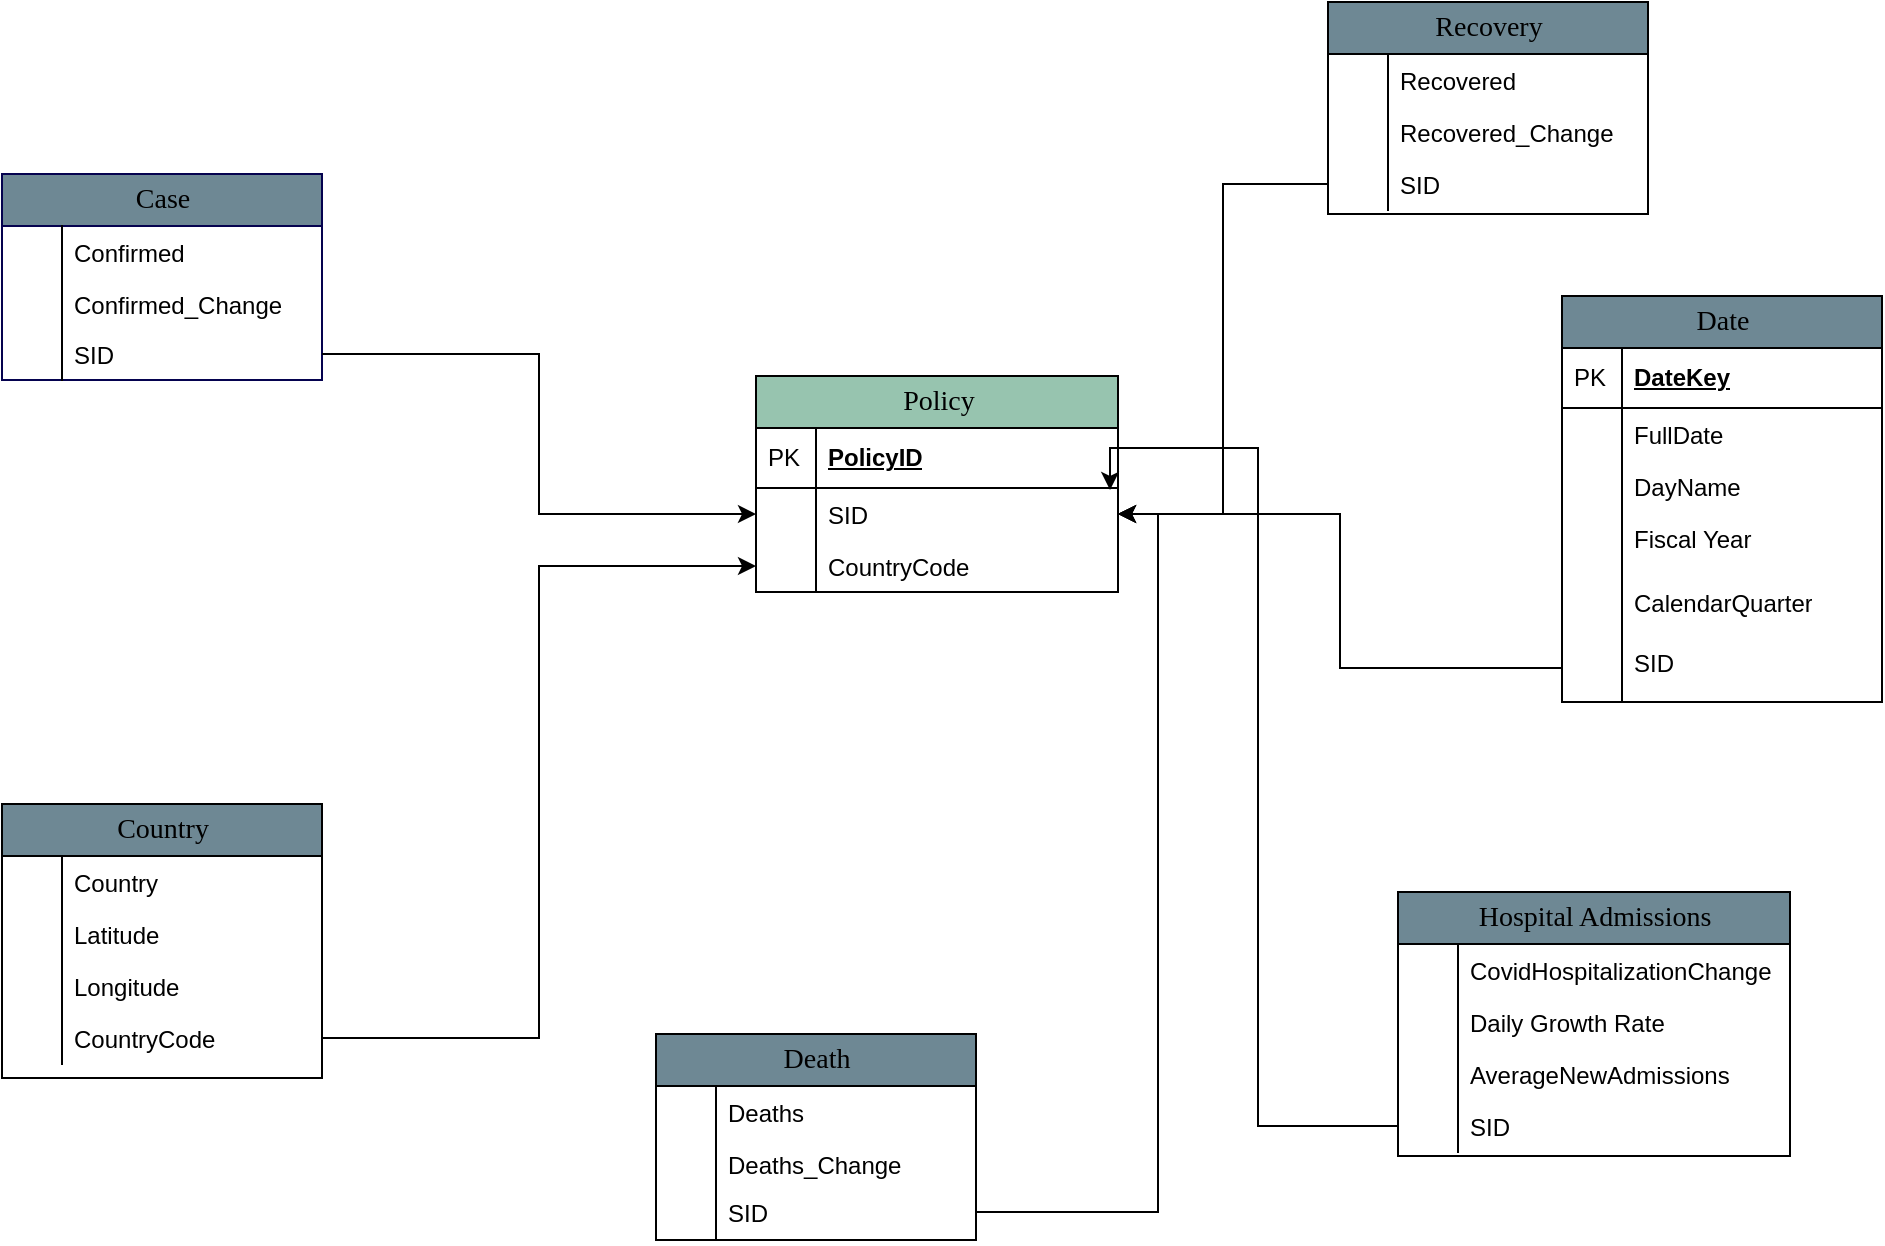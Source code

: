 <mxfile version="24.3.1" type="google">
  <diagram name="Page-1" id="e56a1550-8fbb-45ad-956c-1786394a9013">
    <mxGraphModel grid="0" page="1" gridSize="10" guides="1" tooltips="1" connect="1" arrows="1" fold="1" pageScale="1" pageWidth="1100" pageHeight="850" background="#FFFFFF" math="0" shadow="0">
      <root>
        <mxCell id="0" />
        <mxCell id="1" parent="0" />
        <mxCell id="2e49270ec7c68f3f-8" value="Death" style="swimlane;html=1;fontStyle=0;childLayout=stackLayout;horizontal=1;startSize=26;fillColor=#6E8894;horizontalStack=0;resizeParent=1;resizeLast=0;collapsible=1;marginBottom=0;swimlaneFillColor=#ffffff;align=center;rounded=0;shadow=0;comic=0;labelBackgroundColor=none;strokeWidth=1;fontFamily=Verdana;fontSize=14;swimlaneLine=1;" vertex="1" parent="1">
          <mxGeometry x="367" y="560" width="160" height="103" as="geometry" />
        </mxCell>
        <mxCell id="2e49270ec7c68f3f-11" value="Deaths" style="shape=partialRectangle;top=0;left=0;right=0;bottom=0;html=1;align=left;verticalAlign=top;fillColor=none;spacingLeft=34;spacingRight=4;whiteSpace=wrap;overflow=hidden;rotatable=0;points=[[0,0.5],[1,0.5]];portConstraint=eastwest;dropTarget=0;" vertex="1" parent="2e49270ec7c68f3f-8">
          <mxGeometry y="26" width="160" height="26" as="geometry" />
        </mxCell>
        <mxCell id="2e49270ec7c68f3f-12" value="" style="shape=partialRectangle;top=0;left=0;bottom=0;html=1;fillColor=none;align=left;verticalAlign=top;spacingLeft=4;spacingRight=4;whiteSpace=wrap;overflow=hidden;rotatable=0;points=[];portConstraint=eastwest;part=1;" vertex="1" connectable="0" parent="2e49270ec7c68f3f-11">
          <mxGeometry width="30" height="26" as="geometry" />
        </mxCell>
        <mxCell id="2e49270ec7c68f3f-13" value="Deaths_Change" style="shape=partialRectangle;top=0;left=0;right=0;bottom=0;html=1;align=left;verticalAlign=top;fillColor=none;spacingLeft=34;spacingRight=4;whiteSpace=wrap;overflow=hidden;rotatable=0;points=[[0,0.5],[1,0.5]];portConstraint=eastwest;dropTarget=0;" vertex="1" parent="2e49270ec7c68f3f-8">
          <mxGeometry y="52" width="160" height="26" as="geometry" />
        </mxCell>
        <mxCell id="2e49270ec7c68f3f-14" value="" style="shape=partialRectangle;top=0;left=0;bottom=0;html=1;fillColor=none;align=left;verticalAlign=top;spacingLeft=4;spacingRight=4;whiteSpace=wrap;overflow=hidden;rotatable=0;points=[];portConstraint=eastwest;part=1;" vertex="1" connectable="0" parent="2e49270ec7c68f3f-13">
          <mxGeometry width="30" height="26" as="geometry" />
        </mxCell>
        <mxCell id="2e49270ec7c68f3f-17" value="" style="shape=partialRectangle;top=0;left=0;right=0;bottom=0;html=1;align=left;verticalAlign=top;fillColor=none;spacingLeft=34;spacingRight=4;whiteSpace=wrap;overflow=hidden;rotatable=0;points=[[0,0.5],[1,0.5]];portConstraint=eastwest;dropTarget=0;" vertex="1" parent="2e49270ec7c68f3f-8">
          <mxGeometry y="78" width="160" height="10" as="geometry" />
        </mxCell>
        <mxCell id="2e49270ec7c68f3f-18" value="" style="shape=partialRectangle;top=0;left=0;bottom=0;html=1;fillColor=none;align=left;verticalAlign=top;spacingLeft=4;spacingRight=4;whiteSpace=wrap;overflow=hidden;rotatable=0;points=[];portConstraint=eastwest;part=1;" vertex="1" connectable="0" parent="2e49270ec7c68f3f-17">
          <mxGeometry width="30" height="10" as="geometry" />
        </mxCell>
        <mxCell id="2e49270ec7c68f3f-30" value="Date" style="swimlane;html=1;fontStyle=0;childLayout=stackLayout;horizontal=1;startSize=26;fillColor=#6E8894;horizontalStack=0;resizeParent=1;resizeLast=0;collapsible=1;marginBottom=0;swimlaneFillColor=#ffffff;align=center;rounded=0;shadow=0;comic=0;labelBackgroundColor=none;strokeWidth=1;fontFamily=Verdana;fontSize=14" vertex="1" parent="1">
          <mxGeometry x="820" y="191" width="160" height="203" as="geometry" />
        </mxCell>
        <mxCell id="2e49270ec7c68f3f-31" value="DateKey" style="shape=partialRectangle;top=0;left=0;right=0;bottom=1;html=1;align=left;verticalAlign=middle;fillColor=none;spacingLeft=34;spacingRight=4;whiteSpace=wrap;overflow=hidden;rotatable=0;points=[[0,0.5],[1,0.5]];portConstraint=eastwest;dropTarget=0;fontStyle=5;" vertex="1" parent="2e49270ec7c68f3f-30">
          <mxGeometry y="26" width="160" height="30" as="geometry" />
        </mxCell>
        <mxCell id="2e49270ec7c68f3f-32" value="PK" style="shape=partialRectangle;top=0;left=0;bottom=0;html=1;fillColor=none;align=left;verticalAlign=middle;spacingLeft=4;spacingRight=4;whiteSpace=wrap;overflow=hidden;rotatable=0;points=[];portConstraint=eastwest;part=1;" vertex="1" connectable="0" parent="2e49270ec7c68f3f-31">
          <mxGeometry width="30" height="30" as="geometry" />
        </mxCell>
        <mxCell id="2e49270ec7c68f3f-33" value="FullDate" style="shape=partialRectangle;top=0;left=0;right=0;bottom=0;html=1;align=left;verticalAlign=top;fillColor=none;spacingLeft=34;spacingRight=4;whiteSpace=wrap;overflow=hidden;rotatable=0;points=[[0,0.5],[1,0.5]];portConstraint=eastwest;dropTarget=0;" vertex="1" parent="2e49270ec7c68f3f-30">
          <mxGeometry y="56" width="160" height="26" as="geometry" />
        </mxCell>
        <mxCell id="2e49270ec7c68f3f-34" value="" style="shape=partialRectangle;top=0;left=0;bottom=0;html=1;fillColor=none;align=left;verticalAlign=top;spacingLeft=4;spacingRight=4;whiteSpace=wrap;overflow=hidden;rotatable=0;points=[];portConstraint=eastwest;part=1;" vertex="1" connectable="0" parent="2e49270ec7c68f3f-33">
          <mxGeometry width="30" height="26" as="geometry" />
        </mxCell>
        <mxCell id="2e49270ec7c68f3f-35" value="DayName" style="shape=partialRectangle;top=0;left=0;right=0;bottom=0;html=1;align=left;verticalAlign=top;fillColor=none;spacingLeft=34;spacingRight=4;whiteSpace=wrap;overflow=hidden;rotatable=0;points=[[0,0.5],[1,0.5]];portConstraint=eastwest;dropTarget=0;" vertex="1" parent="2e49270ec7c68f3f-30">
          <mxGeometry y="82" width="160" height="26" as="geometry" />
        </mxCell>
        <mxCell id="2e49270ec7c68f3f-36" value="" style="shape=partialRectangle;top=0;left=0;bottom=0;html=1;fillColor=none;align=left;verticalAlign=top;spacingLeft=4;spacingRight=4;whiteSpace=wrap;overflow=hidden;rotatable=0;points=[];portConstraint=eastwest;part=1;" vertex="1" connectable="0" parent="2e49270ec7c68f3f-35">
          <mxGeometry width="30" height="26" as="geometry" />
        </mxCell>
        <mxCell id="2e49270ec7c68f3f-39" value="Fiscal Year" style="shape=partialRectangle;top=0;left=0;right=0;bottom=0;html=1;align=left;verticalAlign=top;fillColor=none;spacingLeft=34;spacingRight=4;whiteSpace=wrap;overflow=hidden;rotatable=0;points=[[0,0.5],[1,0.5]];portConstraint=eastwest;dropTarget=0;" vertex="1" parent="2e49270ec7c68f3f-30">
          <mxGeometry y="108" width="160" height="32" as="geometry" />
        </mxCell>
        <mxCell id="2e49270ec7c68f3f-40" value="" style="shape=partialRectangle;top=0;left=0;bottom=0;html=1;fillColor=none;align=left;verticalAlign=top;spacingLeft=4;spacingRight=4;whiteSpace=wrap;overflow=hidden;rotatable=0;points=[];portConstraint=eastwest;part=1;" vertex="1" connectable="0" parent="2e49270ec7c68f3f-39">
          <mxGeometry width="30" height="32" as="geometry" />
        </mxCell>
        <mxCell id="WQFVvH7f6wnE4Bwl-MCL-12" value="CalendarQuarter" style="shape=partialRectangle;top=0;left=0;right=0;bottom=0;html=1;align=left;verticalAlign=top;fillColor=none;spacingLeft=34;spacingRight=4;whiteSpace=wrap;overflow=hidden;rotatable=0;points=[[0,0.5],[1,0.5]];portConstraint=eastwest;dropTarget=0;" vertex="1" parent="2e49270ec7c68f3f-30">
          <mxGeometry y="140" width="160" height="32" as="geometry" />
        </mxCell>
        <mxCell id="WQFVvH7f6wnE4Bwl-MCL-13" value="" style="shape=partialRectangle;top=0;left=0;bottom=0;html=1;fillColor=none;align=left;verticalAlign=top;spacingLeft=4;spacingRight=4;whiteSpace=wrap;overflow=hidden;rotatable=0;points=[];portConstraint=eastwest;part=1;" connectable="0" vertex="1" parent="WQFVvH7f6wnE4Bwl-MCL-12">
          <mxGeometry width="30" height="32" as="geometry" />
        </mxCell>
        <mxCell id="2e49270ec7c68f3f-80" value="Case" style="swimlane;html=1;fontStyle=0;childLayout=stackLayout;horizontal=1;startSize=26;fillColor=#6E8894;horizontalStack=0;resizeParent=1;resizeLast=0;collapsible=1;marginBottom=0;swimlaneFillColor=#ffffff;align=center;rounded=0;shadow=0;comic=0;labelBackgroundColor=none;strokeWidth=1;fontFamily=Verdana;fontSize=14;strokeColor=#05024F;" vertex="1" parent="1">
          <mxGeometry x="40" y="130" width="160" height="103" as="geometry" />
        </mxCell>
        <mxCell id="2e49270ec7c68f3f-83" value="Confirmed" style="shape=partialRectangle;top=0;left=0;right=0;bottom=0;html=1;align=left;verticalAlign=top;fillColor=none;spacingLeft=34;spacingRight=4;whiteSpace=wrap;overflow=hidden;rotatable=0;points=[[0,0.5],[1,0.5]];portConstraint=eastwest;dropTarget=0;" vertex="1" parent="2e49270ec7c68f3f-80">
          <mxGeometry y="26" width="160" height="26" as="geometry" />
        </mxCell>
        <mxCell id="2e49270ec7c68f3f-84" value="" style="shape=partialRectangle;top=0;left=0;bottom=0;html=1;fillColor=none;align=left;verticalAlign=top;spacingLeft=4;spacingRight=4;whiteSpace=wrap;overflow=hidden;rotatable=0;points=[];portConstraint=eastwest;part=1;" vertex="1" connectable="0" parent="2e49270ec7c68f3f-83">
          <mxGeometry width="30" height="26" as="geometry" />
        </mxCell>
        <mxCell id="2e49270ec7c68f3f-85" value="Confirmed_Change" style="shape=partialRectangle;top=0;left=0;right=0;bottom=0;html=1;align=left;verticalAlign=top;fillColor=none;spacingLeft=34;spacingRight=4;whiteSpace=wrap;overflow=hidden;rotatable=0;points=[[0,0.5],[1,0.5]];portConstraint=eastwest;dropTarget=0;" vertex="1" parent="2e49270ec7c68f3f-80">
          <mxGeometry y="52" width="160" height="26" as="geometry" />
        </mxCell>
        <mxCell id="2e49270ec7c68f3f-86" value="" style="shape=partialRectangle;top=0;left=0;bottom=0;html=1;fillColor=none;align=left;verticalAlign=top;spacingLeft=4;spacingRight=4;whiteSpace=wrap;overflow=hidden;rotatable=0;points=[];portConstraint=eastwest;part=1;" vertex="1" connectable="0" parent="2e49270ec7c68f3f-85">
          <mxGeometry width="30" height="26" as="geometry" />
        </mxCell>
        <mxCell id="zMBtr77EHd2GHykg7m65-13" value="Country" style="swimlane;html=1;fontStyle=0;childLayout=stackLayout;horizontal=1;startSize=26;fillColor=#6E8894;horizontalStack=0;resizeParent=1;resizeLast=0;collapsible=1;marginBottom=0;swimlaneFillColor=#ffffff;align=center;rounded=0;shadow=0;comic=0;labelBackgroundColor=none;strokeWidth=1;fontFamily=Verdana;fontSize=14" vertex="1" parent="1">
          <mxGeometry x="40" y="445" width="160" height="137" as="geometry" />
        </mxCell>
        <mxCell id="zMBtr77EHd2GHykg7m65-16" value="Country" style="shape=partialRectangle;top=0;left=0;right=0;bottom=0;html=1;align=left;verticalAlign=top;fillColor=none;spacingLeft=34;spacingRight=4;whiteSpace=wrap;overflow=hidden;rotatable=0;points=[[0,0.5],[1,0.5]];portConstraint=eastwest;dropTarget=0;" vertex="1" parent="zMBtr77EHd2GHykg7m65-13">
          <mxGeometry y="26" width="160" height="26" as="geometry" />
        </mxCell>
        <mxCell id="zMBtr77EHd2GHykg7m65-17" value="" style="shape=partialRectangle;top=0;left=0;bottom=0;html=1;fillColor=none;align=left;verticalAlign=top;spacingLeft=4;spacingRight=4;whiteSpace=wrap;overflow=hidden;rotatable=0;points=[];portConstraint=eastwest;part=1;" connectable="0" vertex="1" parent="zMBtr77EHd2GHykg7m65-16">
          <mxGeometry width="30" height="26" as="geometry" />
        </mxCell>
        <mxCell id="zMBtr77EHd2GHykg7m65-18" value="Latitude" style="shape=partialRectangle;top=0;left=0;right=0;bottom=0;html=1;align=left;verticalAlign=top;fillColor=none;spacingLeft=34;spacingRight=4;whiteSpace=wrap;overflow=hidden;rotatable=0;points=[[0,0.5],[1,0.5]];portConstraint=eastwest;dropTarget=0;" vertex="1" parent="zMBtr77EHd2GHykg7m65-13">
          <mxGeometry y="52" width="160" height="26" as="geometry" />
        </mxCell>
        <mxCell id="zMBtr77EHd2GHykg7m65-19" value="" style="shape=partialRectangle;top=0;left=0;bottom=0;html=1;fillColor=none;align=left;verticalAlign=top;spacingLeft=4;spacingRight=4;whiteSpace=wrap;overflow=hidden;rotatable=0;points=[];portConstraint=eastwest;part=1;" connectable="0" vertex="1" parent="zMBtr77EHd2GHykg7m65-18">
          <mxGeometry width="30" height="26" as="geometry" />
        </mxCell>
        <mxCell id="zMBtr77EHd2GHykg7m65-20" value="Longitude" style="shape=partialRectangle;top=0;left=0;right=0;bottom=0;html=1;align=left;verticalAlign=top;fillColor=none;spacingLeft=34;spacingRight=4;whiteSpace=wrap;overflow=hidden;rotatable=0;points=[[0,0.5],[1,0.5]];portConstraint=eastwest;dropTarget=0;" vertex="1" parent="zMBtr77EHd2GHykg7m65-13">
          <mxGeometry y="78" width="160" height="26" as="geometry" />
        </mxCell>
        <mxCell id="zMBtr77EHd2GHykg7m65-21" value="" style="shape=partialRectangle;top=0;left=0;bottom=0;html=1;fillColor=none;align=left;verticalAlign=top;spacingLeft=4;spacingRight=4;whiteSpace=wrap;overflow=hidden;rotatable=0;points=[];portConstraint=eastwest;part=1;" connectable="0" vertex="1" parent="zMBtr77EHd2GHykg7m65-20">
          <mxGeometry width="30" height="26" as="geometry" />
        </mxCell>
        <mxCell id="zMBtr77EHd2GHykg7m65-60" value="CountryCode" style="shape=partialRectangle;top=0;left=0;right=0;bottom=0;html=1;align=left;verticalAlign=top;fillColor=none;spacingLeft=34;spacingRight=4;whiteSpace=wrap;overflow=hidden;rotatable=0;points=[[0,0.5],[1,0.5]];portConstraint=eastwest;dropTarget=0;" vertex="1" parent="zMBtr77EHd2GHykg7m65-13">
          <mxGeometry y="104" width="160" height="26" as="geometry" />
        </mxCell>
        <mxCell id="zMBtr77EHd2GHykg7m65-61" value="" style="shape=partialRectangle;top=0;left=0;bottom=0;html=1;fillColor=none;align=left;verticalAlign=top;spacingLeft=4;spacingRight=4;whiteSpace=wrap;overflow=hidden;rotatable=0;points=[];portConstraint=eastwest;part=1;" connectable="0" vertex="1" parent="zMBtr77EHd2GHykg7m65-60">
          <mxGeometry width="30" height="26" as="geometry" />
        </mxCell>
        <mxCell id="zMBtr77EHd2GHykg7m65-24" value="Policy" style="swimlane;html=1;fontStyle=0;childLayout=stackLayout;horizontal=1;startSize=26;fillColor=#97C4AF;horizontalStack=0;resizeParent=1;resizeLast=0;collapsible=1;marginBottom=0;swimlaneFillColor=#ffffff;align=center;rounded=0;shadow=0;comic=0;labelBackgroundColor=none;strokeWidth=1;fontFamily=Verdana;fontSize=14" vertex="1" parent="1">
          <mxGeometry x="417" y="231" width="181" height="108" as="geometry" />
        </mxCell>
        <mxCell id="zMBtr77EHd2GHykg7m65-25" value="PolicyID" style="shape=partialRectangle;top=0;left=0;right=0;bottom=1;html=1;align=left;verticalAlign=middle;fillColor=none;spacingLeft=34;spacingRight=4;whiteSpace=wrap;overflow=hidden;rotatable=0;points=[[0,0.5],[1,0.5]];portConstraint=eastwest;dropTarget=0;fontStyle=5;" vertex="1" parent="zMBtr77EHd2GHykg7m65-24">
          <mxGeometry y="26" width="181" height="30" as="geometry" />
        </mxCell>
        <mxCell id="zMBtr77EHd2GHykg7m65-26" value="PK" style="shape=partialRectangle;top=0;left=0;bottom=0;html=1;fillColor=none;align=left;verticalAlign=middle;spacingLeft=4;spacingRight=4;whiteSpace=wrap;overflow=hidden;rotatable=0;points=[];portConstraint=eastwest;part=1;" connectable="0" vertex="1" parent="zMBtr77EHd2GHykg7m65-25">
          <mxGeometry width="30" height="30" as="geometry" />
        </mxCell>
        <mxCell id="zMBtr77EHd2GHykg7m65-27" value="SID" style="shape=partialRectangle;top=0;left=0;right=0;bottom=0;html=1;align=left;verticalAlign=top;fillColor=none;spacingLeft=34;spacingRight=4;whiteSpace=wrap;overflow=hidden;rotatable=0;points=[[0,0.5],[1,0.5]];portConstraint=eastwest;dropTarget=0;" vertex="1" parent="zMBtr77EHd2GHykg7m65-24">
          <mxGeometry y="56" width="181" height="26" as="geometry" />
        </mxCell>
        <mxCell id="zMBtr77EHd2GHykg7m65-28" value="" style="shape=partialRectangle;top=0;left=0;bottom=0;html=1;fillColor=none;align=left;verticalAlign=top;spacingLeft=4;spacingRight=4;whiteSpace=wrap;overflow=hidden;rotatable=0;points=[];portConstraint=eastwest;part=1;" connectable="0" vertex="1" parent="zMBtr77EHd2GHykg7m65-27">
          <mxGeometry width="30" height="26" as="geometry" />
        </mxCell>
        <mxCell id="WQFVvH7f6wnE4Bwl-MCL-14" value="CountryCode" style="shape=partialRectangle;top=0;left=0;right=0;bottom=0;html=1;align=left;verticalAlign=top;fillColor=none;spacingLeft=34;spacingRight=4;whiteSpace=wrap;overflow=hidden;rotatable=0;points=[[0,0.5],[1,0.5]];portConstraint=eastwest;dropTarget=0;" vertex="1" parent="zMBtr77EHd2GHykg7m65-24">
          <mxGeometry y="82" width="181" height="26" as="geometry" />
        </mxCell>
        <mxCell id="WQFVvH7f6wnE4Bwl-MCL-15" value="" style="shape=partialRectangle;top=0;left=0;bottom=0;html=1;fillColor=none;align=left;verticalAlign=top;spacingLeft=4;spacingRight=4;whiteSpace=wrap;overflow=hidden;rotatable=0;points=[];portConstraint=eastwest;part=1;" connectable="0" vertex="1" parent="WQFVvH7f6wnE4Bwl-MCL-14">
          <mxGeometry width="30" height="26" as="geometry" />
        </mxCell>
        <mxCell id="zMBtr77EHd2GHykg7m65-35" value="Recovery" style="swimlane;html=1;fontStyle=0;childLayout=stackLayout;horizontal=1;startSize=26;fillColor=#6E8894;horizontalStack=0;resizeParent=1;resizeLast=0;collapsible=1;marginBottom=0;swimlaneFillColor=#ffffff;align=center;rounded=0;shadow=0;comic=0;labelBackgroundColor=none;strokeWidth=1;fontFamily=Verdana;fontSize=14" vertex="1" parent="1">
          <mxGeometry x="703" y="44" width="160" height="106" as="geometry" />
        </mxCell>
        <mxCell id="zMBtr77EHd2GHykg7m65-38" value="Recovered" style="shape=partialRectangle;top=0;left=0;right=0;bottom=0;html=1;align=left;verticalAlign=top;fillColor=none;spacingLeft=34;spacingRight=4;whiteSpace=wrap;overflow=hidden;rotatable=0;points=[[0,0.5],[1,0.5]];portConstraint=eastwest;dropTarget=0;" vertex="1" parent="zMBtr77EHd2GHykg7m65-35">
          <mxGeometry y="26" width="160" height="26" as="geometry" />
        </mxCell>
        <mxCell id="zMBtr77EHd2GHykg7m65-39" value="" style="shape=partialRectangle;top=0;left=0;bottom=0;html=1;fillColor=none;align=left;verticalAlign=top;spacingLeft=4;spacingRight=4;whiteSpace=wrap;overflow=hidden;rotatable=0;points=[];portConstraint=eastwest;part=1;" connectable="0" vertex="1" parent="zMBtr77EHd2GHykg7m65-38">
          <mxGeometry width="30" height="26" as="geometry" />
        </mxCell>
        <mxCell id="zMBtr77EHd2GHykg7m65-40" value="Recovered_Change" style="shape=partialRectangle;top=0;left=0;right=0;bottom=0;html=1;align=left;verticalAlign=top;fillColor=none;spacingLeft=34;spacingRight=4;whiteSpace=wrap;overflow=hidden;rotatable=0;points=[[0,0.5],[1,0.5]];portConstraint=eastwest;dropTarget=0;" vertex="1" parent="zMBtr77EHd2GHykg7m65-35">
          <mxGeometry y="52" width="160" height="26" as="geometry" />
        </mxCell>
        <mxCell id="zMBtr77EHd2GHykg7m65-41" value="" style="shape=partialRectangle;top=0;left=0;bottom=0;html=1;fillColor=none;align=left;verticalAlign=top;spacingLeft=4;spacingRight=4;whiteSpace=wrap;overflow=hidden;rotatable=0;points=[];portConstraint=eastwest;part=1;" connectable="0" vertex="1" parent="zMBtr77EHd2GHykg7m65-40">
          <mxGeometry width="30" height="26" as="geometry" />
        </mxCell>
        <mxCell id="UTjTJa89PVYXgELWwHCw-4" value="SID" style="shape=partialRectangle;top=0;left=0;right=0;bottom=0;html=1;align=left;verticalAlign=top;fillColor=none;spacingLeft=34;spacingRight=4;whiteSpace=wrap;overflow=hidden;rotatable=0;points=[[0,0.5],[1,0.5]];portConstraint=eastwest;dropTarget=0;" vertex="1" parent="zMBtr77EHd2GHykg7m65-35">
          <mxGeometry y="78" width="160" height="26" as="geometry" />
        </mxCell>
        <mxCell id="UTjTJa89PVYXgELWwHCw-5" value="" style="shape=partialRectangle;top=0;left=0;bottom=0;html=1;fillColor=none;align=left;verticalAlign=top;spacingLeft=4;spacingRight=4;whiteSpace=wrap;overflow=hidden;rotatable=0;points=[];portConstraint=eastwest;part=1;" connectable="0" vertex="1" parent="UTjTJa89PVYXgELWwHCw-4">
          <mxGeometry width="30" height="26" as="geometry" />
        </mxCell>
        <mxCell id="ic7vfRl8Y6wfL-ruRu1L-1" value="Hospital Admissions" style="swimlane;html=1;fontStyle=0;childLayout=stackLayout;horizontal=1;startSize=26;fillColor=#6E8894;horizontalStack=0;resizeParent=1;resizeLast=0;collapsible=1;marginBottom=0;swimlaneFillColor=#ffffff;align=center;rounded=0;shadow=0;comic=0;labelBackgroundColor=none;strokeWidth=1;fontFamily=Verdana;fontSize=14;swimlaneLine=1;" vertex="1" parent="1">
          <mxGeometry x="738" y="489" width="196" height="132" as="geometry" />
        </mxCell>
        <mxCell id="ic7vfRl8Y6wfL-ruRu1L-2" value="CovidHospitalizationChange" style="shape=partialRectangle;top=0;left=0;right=0;bottom=0;html=1;align=left;verticalAlign=top;fillColor=none;spacingLeft=34;spacingRight=4;whiteSpace=wrap;overflow=hidden;rotatable=0;points=[[0,0.5],[1,0.5]];portConstraint=eastwest;dropTarget=0;" vertex="1" parent="ic7vfRl8Y6wfL-ruRu1L-1">
          <mxGeometry y="26" width="196" height="26" as="geometry" />
        </mxCell>
        <mxCell id="ic7vfRl8Y6wfL-ruRu1L-3" value="" style="shape=partialRectangle;top=0;left=0;bottom=0;html=1;fillColor=none;align=left;verticalAlign=top;spacingLeft=4;spacingRight=4;whiteSpace=wrap;overflow=hidden;rotatable=0;points=[];portConstraint=eastwest;part=1;" connectable="0" vertex="1" parent="ic7vfRl8Y6wfL-ruRu1L-2">
          <mxGeometry width="30" height="26" as="geometry" />
        </mxCell>
        <mxCell id="ic7vfRl8Y6wfL-ruRu1L-4" value="Daily Growth Rate" style="shape=partialRectangle;top=0;left=0;right=0;bottom=0;html=1;align=left;verticalAlign=top;fillColor=none;spacingLeft=34;spacingRight=4;whiteSpace=wrap;overflow=hidden;rotatable=0;points=[[0,0.5],[1,0.5]];portConstraint=eastwest;dropTarget=0;" vertex="1" parent="ic7vfRl8Y6wfL-ruRu1L-1">
          <mxGeometry y="52" width="196" height="26" as="geometry" />
        </mxCell>
        <mxCell id="ic7vfRl8Y6wfL-ruRu1L-5" value="" style="shape=partialRectangle;top=0;left=0;bottom=0;html=1;fillColor=none;align=left;verticalAlign=top;spacingLeft=4;spacingRight=4;whiteSpace=wrap;overflow=hidden;rotatable=0;points=[];portConstraint=eastwest;part=1;" connectable="0" vertex="1" parent="ic7vfRl8Y6wfL-ruRu1L-4">
          <mxGeometry width="30" height="26" as="geometry" />
        </mxCell>
        <mxCell id="ic7vfRl8Y6wfL-ruRu1L-10" value="AverageNewAdmissions" style="shape=partialRectangle;top=0;left=0;right=0;bottom=0;html=1;align=left;verticalAlign=top;fillColor=none;spacingLeft=34;spacingRight=4;whiteSpace=wrap;overflow=hidden;rotatable=0;points=[[0,0.5],[1,0.5]];portConstraint=eastwest;dropTarget=0;" vertex="1" parent="ic7vfRl8Y6wfL-ruRu1L-1">
          <mxGeometry y="78" width="196" height="26" as="geometry" />
        </mxCell>
        <mxCell id="ic7vfRl8Y6wfL-ruRu1L-11" value="" style="shape=partialRectangle;top=0;left=0;bottom=0;html=1;fillColor=none;align=left;verticalAlign=top;spacingLeft=4;spacingRight=4;whiteSpace=wrap;overflow=hidden;rotatable=0;points=[];portConstraint=eastwest;part=1;" connectable="0" vertex="1" parent="ic7vfRl8Y6wfL-ruRu1L-10">
          <mxGeometry width="30" height="26" as="geometry" />
        </mxCell>
        <mxCell id="UTjTJa89PVYXgELWwHCw-12" value="SID" style="shape=partialRectangle;top=0;left=0;right=0;bottom=0;html=1;align=left;verticalAlign=top;fillColor=none;spacingLeft=34;spacingRight=4;whiteSpace=wrap;overflow=hidden;rotatable=0;points=[[0,0.5],[1,0.5]];portConstraint=eastwest;dropTarget=0;" vertex="1" parent="ic7vfRl8Y6wfL-ruRu1L-1">
          <mxGeometry y="104" width="196" height="26" as="geometry" />
        </mxCell>
        <mxCell id="UTjTJa89PVYXgELWwHCw-13" value="" style="shape=partialRectangle;top=0;left=0;bottom=0;html=1;fillColor=none;align=left;verticalAlign=top;spacingLeft=4;spacingRight=4;whiteSpace=wrap;overflow=hidden;rotatable=0;points=[];portConstraint=eastwest;part=1;" connectable="0" vertex="1" parent="UTjTJa89PVYXgELWwHCw-12">
          <mxGeometry width="30" height="26" as="geometry" />
        </mxCell>
        <mxCell id="UTjTJa89PVYXgELWwHCw-17" style="edgeStyle=orthogonalEdgeStyle;rounded=0;orthogonalLoop=1;jettySize=auto;html=1;exitX=1;exitY=0.5;exitDx=0;exitDy=0;entryX=0;entryY=0.5;entryDx=0;entryDy=0;" edge="1" parent="1" source="UTjTJa89PVYXgELWwHCw-2" target="zMBtr77EHd2GHykg7m65-27">
          <mxGeometry relative="1" as="geometry" />
        </mxCell>
        <mxCell id="UTjTJa89PVYXgELWwHCw-2" value="SID" style="shape=partialRectangle;top=0;left=0;right=0;bottom=0;html=1;align=left;verticalAlign=top;fillColor=none;spacingLeft=34;spacingRight=4;whiteSpace=wrap;overflow=hidden;rotatable=0;points=[[0,0.5],[1,0.5]];portConstraint=eastwest;dropTarget=0;" vertex="1" parent="1">
          <mxGeometry x="40" y="207" width="160" height="26" as="geometry" />
        </mxCell>
        <mxCell id="UTjTJa89PVYXgELWwHCw-3" value="" style="shape=partialRectangle;top=0;left=0;bottom=0;html=1;fillColor=none;align=left;verticalAlign=top;spacingLeft=4;spacingRight=4;whiteSpace=wrap;overflow=hidden;rotatable=0;points=[];portConstraint=eastwest;part=1;" connectable="0" vertex="1" parent="UTjTJa89PVYXgELWwHCw-2">
          <mxGeometry width="30" height="26" as="geometry" />
        </mxCell>
        <mxCell id="UTjTJa89PVYXgELWwHCw-16" style="edgeStyle=orthogonalEdgeStyle;rounded=0;orthogonalLoop=1;jettySize=auto;html=1;exitX=0;exitY=0.5;exitDx=0;exitDy=0;entryX=1;entryY=0.5;entryDx=0;entryDy=0;" edge="1" parent="1" source="UTjTJa89PVYXgELWwHCw-6" target="zMBtr77EHd2GHykg7m65-27">
          <mxGeometry relative="1" as="geometry" />
        </mxCell>
        <mxCell id="UTjTJa89PVYXgELWwHCw-6" value="SID" style="shape=partialRectangle;top=0;left=0;right=0;bottom=0;html=1;align=left;verticalAlign=top;fillColor=none;spacingLeft=34;spacingRight=4;whiteSpace=wrap;overflow=hidden;rotatable=0;points=[[0,0.5],[1,0.5]];portConstraint=eastwest;dropTarget=0;" vertex="1" parent="1">
          <mxGeometry x="820" y="361" width="160" height="32" as="geometry" />
        </mxCell>
        <mxCell id="UTjTJa89PVYXgELWwHCw-7" value="" style="shape=partialRectangle;top=0;left=0;bottom=0;html=1;fillColor=none;align=left;verticalAlign=top;spacingLeft=4;spacingRight=4;whiteSpace=wrap;overflow=hidden;rotatable=0;points=[];portConstraint=eastwest;part=1;" connectable="0" vertex="1" parent="UTjTJa89PVYXgELWwHCw-6">
          <mxGeometry width="30" height="32" as="geometry" />
        </mxCell>
        <mxCell id="UTjTJa89PVYXgELWwHCw-19" style="edgeStyle=orthogonalEdgeStyle;rounded=0;orthogonalLoop=1;jettySize=auto;html=1;exitX=1;exitY=0.5;exitDx=0;exitDy=0;entryX=1;entryY=0.5;entryDx=0;entryDy=0;" edge="1" parent="1" source="UTjTJa89PVYXgELWwHCw-10" target="zMBtr77EHd2GHykg7m65-27">
          <mxGeometry relative="1" as="geometry" />
        </mxCell>
        <mxCell id="UTjTJa89PVYXgELWwHCw-10" value="SID" style="shape=partialRectangle;top=0;left=0;right=0;bottom=0;html=1;align=left;verticalAlign=top;fillColor=none;spacingLeft=34;spacingRight=4;whiteSpace=wrap;overflow=hidden;rotatable=0;points=[[0,0.5],[1,0.5]];portConstraint=eastwest;dropTarget=0;" vertex="1" parent="1">
          <mxGeometry x="367" y="636" width="160" height="26" as="geometry" />
        </mxCell>
        <mxCell id="UTjTJa89PVYXgELWwHCw-11" value="" style="shape=partialRectangle;top=0;left=0;bottom=0;html=1;fillColor=none;align=left;verticalAlign=top;spacingLeft=4;spacingRight=4;whiteSpace=wrap;overflow=hidden;rotatable=0;points=[];portConstraint=eastwest;part=1;" connectable="0" vertex="1" parent="UTjTJa89PVYXgELWwHCw-10">
          <mxGeometry width="30" height="26" as="geometry" />
        </mxCell>
        <mxCell id="UTjTJa89PVYXgELWwHCw-14" style="edgeStyle=orthogonalEdgeStyle;rounded=0;orthogonalLoop=1;jettySize=auto;html=1;exitX=0;exitY=0.5;exitDx=0;exitDy=0;entryX=1;entryY=0.5;entryDx=0;entryDy=0;" edge="1" parent="1" source="UTjTJa89PVYXgELWwHCw-4" target="zMBtr77EHd2GHykg7m65-27">
          <mxGeometry relative="1" as="geometry" />
        </mxCell>
        <mxCell id="UTjTJa89PVYXgELWwHCw-18" style="edgeStyle=orthogonalEdgeStyle;rounded=0;orthogonalLoop=1;jettySize=auto;html=1;exitX=1;exitY=0.5;exitDx=0;exitDy=0;entryX=0;entryY=0.5;entryDx=0;entryDy=0;" edge="1" parent="1" source="zMBtr77EHd2GHykg7m65-60" target="WQFVvH7f6wnE4Bwl-MCL-14">
          <mxGeometry relative="1" as="geometry" />
        </mxCell>
        <mxCell id="UTjTJa89PVYXgELWwHCw-20" style="edgeStyle=orthogonalEdgeStyle;rounded=0;orthogonalLoop=1;jettySize=auto;html=1;exitX=0;exitY=0.5;exitDx=0;exitDy=0;entryX=0.978;entryY=0.038;entryDx=0;entryDy=0;entryPerimeter=0;" edge="1" parent="1" source="UTjTJa89PVYXgELWwHCw-12" target="zMBtr77EHd2GHykg7m65-27">
          <mxGeometry relative="1" as="geometry" />
        </mxCell>
      </root>
    </mxGraphModel>
  </diagram>
</mxfile>
